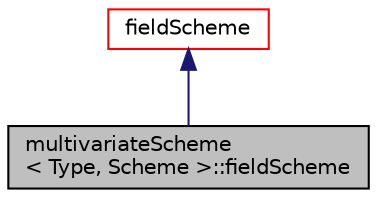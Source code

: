 digraph "multivariateScheme&lt; Type, Scheme &gt;::fieldScheme"
{
  bgcolor="transparent";
  edge [fontname="Helvetica",fontsize="10",labelfontname="Helvetica",labelfontsize="10"];
  node [fontname="Helvetica",fontsize="10",shape=record];
  Node1 [label="multivariateScheme\l\< Type, Scheme \>::fieldScheme",height=0.2,width=0.4,color="black", fillcolor="grey75", style="filled" fontcolor="black"];
  Node2 -> Node1 [dir="back",color="midnightblue",fontsize="10",style="solid",fontname="Helvetica"];
  Node2 [label="fieldScheme",height=0.2,width=0.4,color="red",URL="$classFoam_1_1multivariateSurfaceInterpolationScheme_1_1fieldScheme.html",tooltip="surfaceInterpolationScheme sub-class returned by operator(field) "];
}
